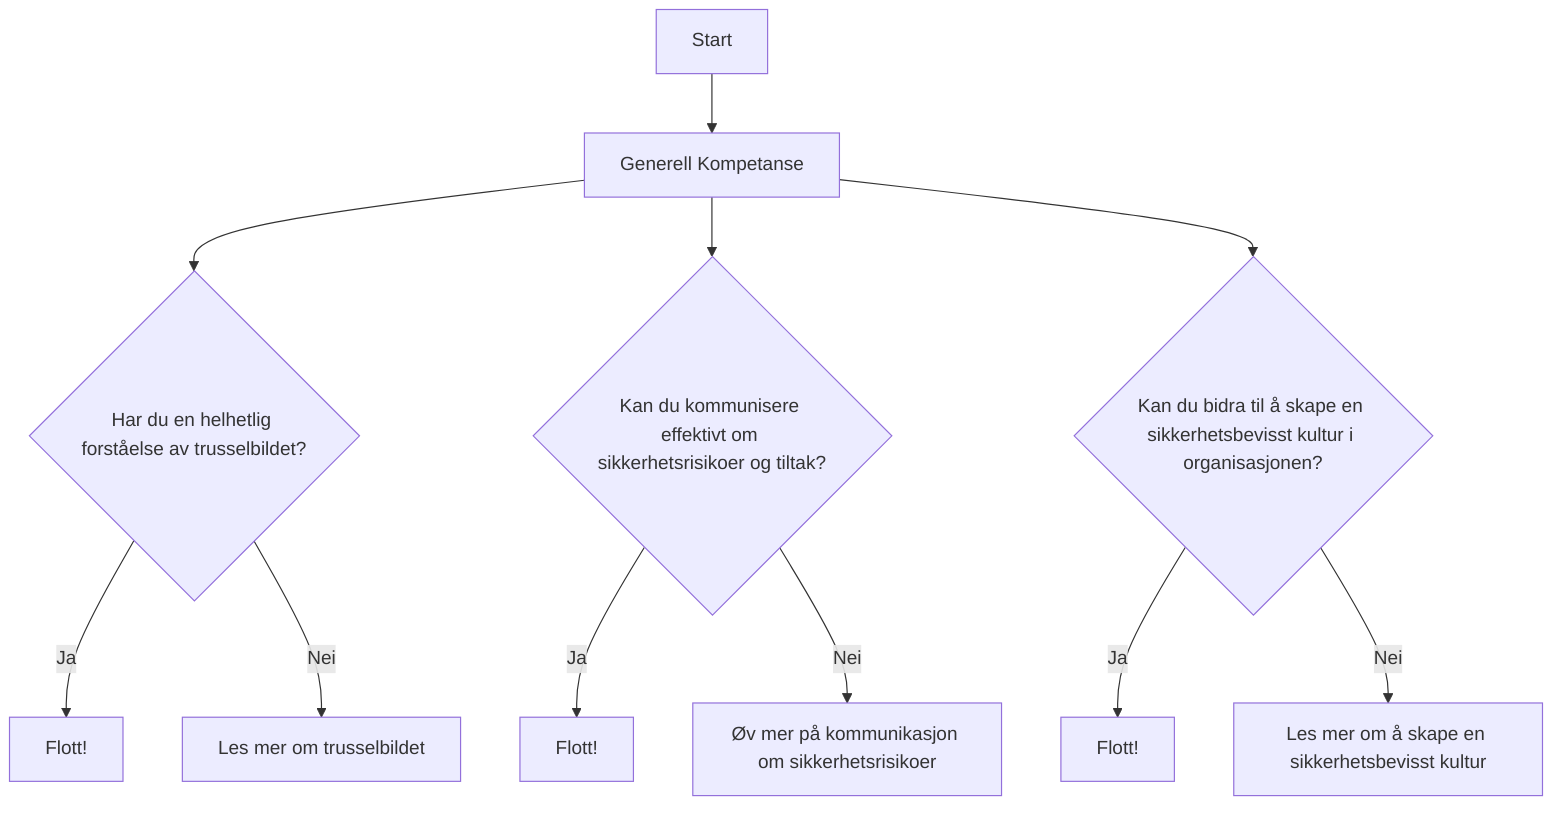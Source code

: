 flowchart TD
    Start --> A[Generell Kompetanse]
    
    A --> B{Har du en helhetlig forståelse av trusselbildet?}
    B -->|Ja| B1[Flott!]
    B -->|Nei| B2[Les mer om trusselbildet]
    
    A --> C{Kan du kommunisere effektivt om sikkerhetsrisikoer og tiltak?}
    C -->|Ja| C1[Flott!]
    C -->|Nei| C2[Øv mer på kommunikasjon om sikkerhetsrisikoer]
    
    A --> D{Kan du bidra til å skape en sikkerhetsbevisst kultur i organisasjonen?}
    D -->|Ja| D1[Flott!]
    D -->|Nei| D2[Les mer om å skape en sikkerhetsbevisst kultur]
